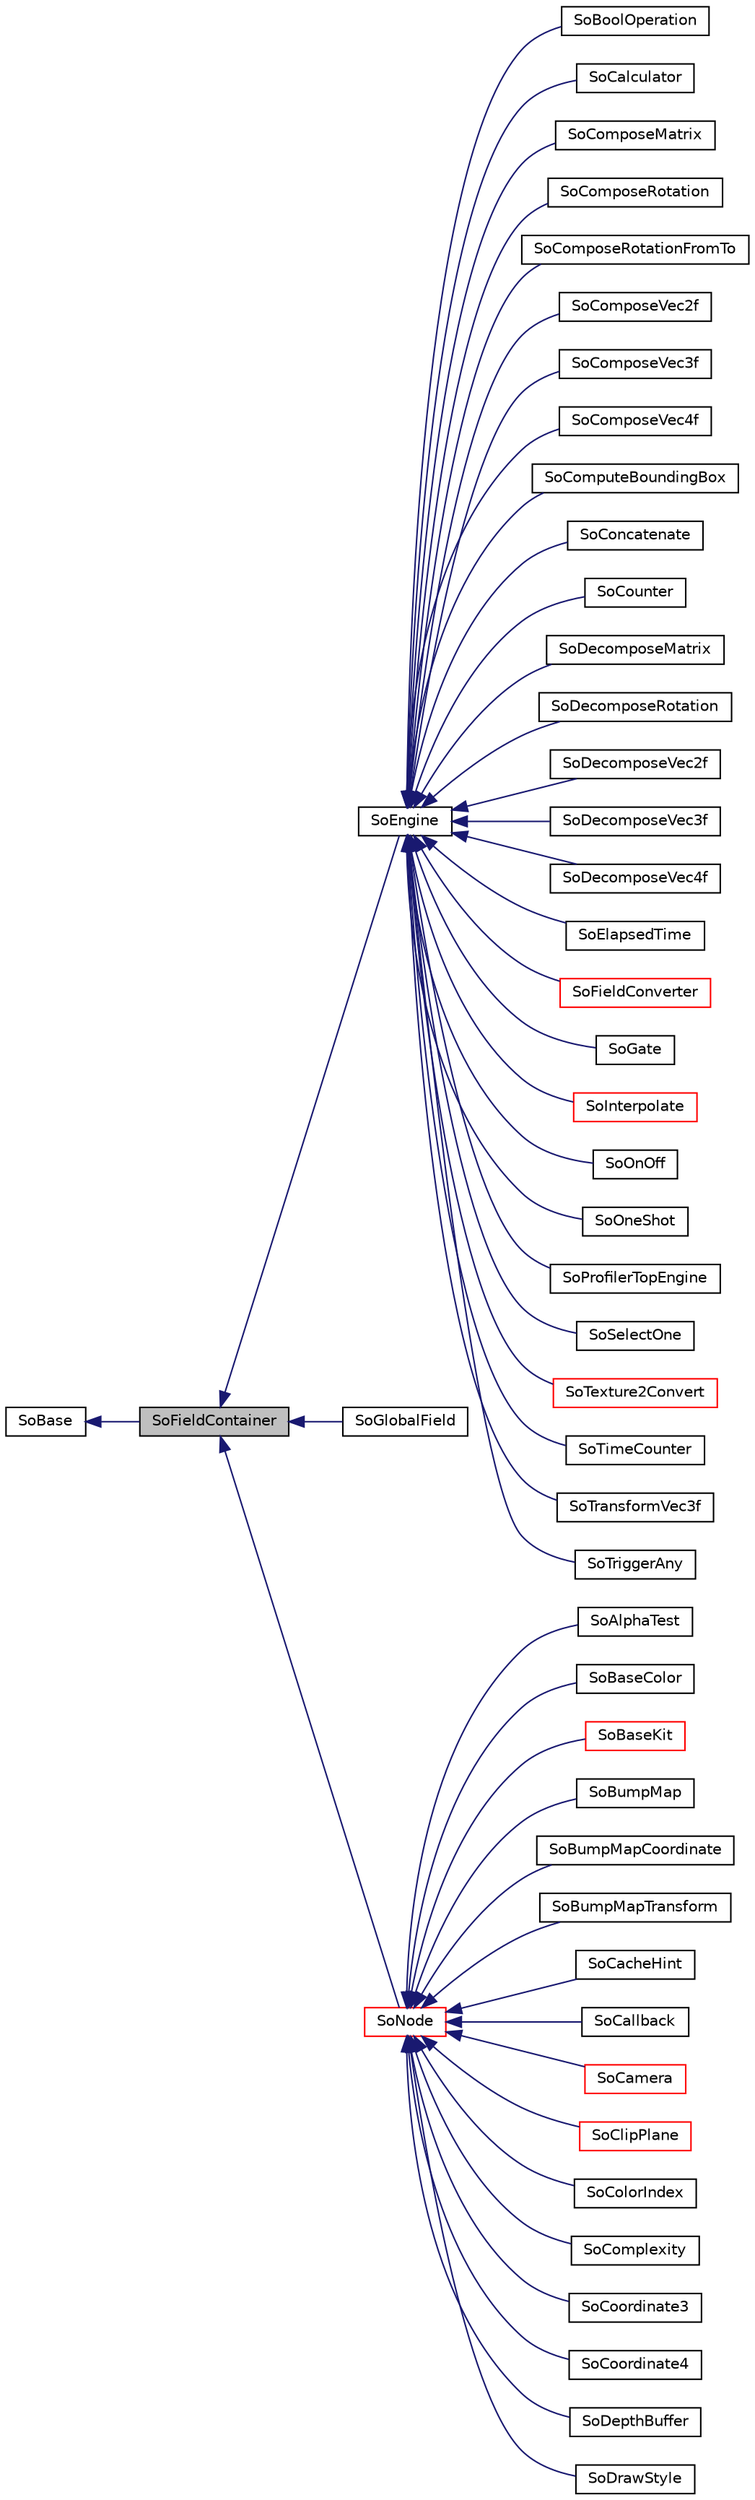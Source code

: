 digraph "SoFieldContainer"
{
 // LATEX_PDF_SIZE
  edge [fontname="Helvetica",fontsize="10",labelfontname="Helvetica",labelfontsize="10"];
  node [fontname="Helvetica",fontsize="10",shape=record];
  rankdir="LR";
  Node1 [label="SoFieldContainer",height=0.2,width=0.4,color="black", fillcolor="grey75", style="filled", fontcolor="black",tooltip="The SoFieldContainer class is a base class for all classes that contain fields."];
  Node2 -> Node1 [dir="back",color="midnightblue",fontsize="10",style="solid",fontname="Helvetica"];
  Node2 [label="SoBase",height=0.2,width=0.4,color="black", fillcolor="white", style="filled",URL="$classSoBase.html",tooltip="The SoBase class is the top-level superclass for a number of class-hierarchies."];
  Node1 -> Node3 [dir="back",color="midnightblue",fontsize="10",style="solid",fontname="Helvetica"];
  Node3 [label="SoEngine",height=0.2,width=0.4,color="black", fillcolor="white", style="filled",URL="$classSoEngine.html",tooltip="SoEngine is the base class for Coin engines."];
  Node3 -> Node4 [dir="back",color="midnightblue",fontsize="10",style="solid",fontname="Helvetica"];
  Node4 [label="SoBoolOperation",height=0.2,width=0.4,color="black", fillcolor="white", style="filled",URL="$classSoBoolOperation.html",tooltip="The SoBoolOperation engine evaluates expressions of boolean logic."];
  Node3 -> Node5 [dir="back",color="midnightblue",fontsize="10",style="solid",fontname="Helvetica"];
  Node5 [label="SoCalculator",height=0.2,width=0.4,color="black", fillcolor="white", style="filled",URL="$classSoCalculator.html",tooltip="General purpose calculator for floats and 3D float vectors."];
  Node3 -> Node6 [dir="back",color="midnightblue",fontsize="10",style="solid",fontname="Helvetica"];
  Node6 [label="SoComposeMatrix",height=0.2,width=0.4,color="black", fillcolor="white", style="filled",URL="$classSoComposeMatrix.html",tooltip="The SoComposeMatrix class is used to compose a matrix from miscellaneous transformations."];
  Node3 -> Node7 [dir="back",color="midnightblue",fontsize="10",style="solid",fontname="Helvetica"];
  Node7 [label="SoComposeRotation",height=0.2,width=0.4,color="black", fillcolor="white", style="filled",URL="$classSoComposeRotation.html",tooltip="The SoComposeRotation class is used to compose rotations from angle and axis."];
  Node3 -> Node8 [dir="back",color="midnightblue",fontsize="10",style="solid",fontname="Helvetica"];
  Node8 [label="SoComposeRotationFromTo",height=0.2,width=0.4,color="black", fillcolor="white", style="filled",URL="$classSoComposeRotationFromTo.html",tooltip="The SoComposeRotationFromTo class is used to compose rotations based on from and to vectors."];
  Node3 -> Node9 [dir="back",color="midnightblue",fontsize="10",style="solid",fontname="Helvetica"];
  Node9 [label="SoComposeVec2f",height=0.2,width=0.4,color="black", fillcolor="white", style="filled",URL="$classSoComposeVec2f.html",tooltip="The SoComposeVec2f class is used to compose 2D vectors from two floats."];
  Node3 -> Node10 [dir="back",color="midnightblue",fontsize="10",style="solid",fontname="Helvetica"];
  Node10 [label="SoComposeVec3f",height=0.2,width=0.4,color="black", fillcolor="white", style="filled",URL="$classSoComposeVec3f.html",tooltip="The SoComposeVec3f class is used to compose 3D vectors from floats."];
  Node3 -> Node11 [dir="back",color="midnightblue",fontsize="10",style="solid",fontname="Helvetica"];
  Node11 [label="SoComposeVec4f",height=0.2,width=0.4,color="black", fillcolor="white", style="filled",URL="$classSoComposeVec4f.html",tooltip="The SoComposeVec4f class is used to compose 4D vectors from four floats."];
  Node3 -> Node12 [dir="back",color="midnightblue",fontsize="10",style="solid",fontname="Helvetica"];
  Node12 [label="SoComputeBoundingBox",height=0.2,width=0.4,color="black", fillcolor="white", style="filled",URL="$classSoComputeBoundingBox.html",tooltip="The SoComputeBoundingBox class is used to calculate a bounding box."];
  Node3 -> Node13 [dir="back",color="midnightblue",fontsize="10",style="solid",fontname="Helvetica"];
  Node13 [label="SoConcatenate",height=0.2,width=0.4,color="black", fillcolor="white", style="filled",URL="$classSoConcatenate.html",tooltip="The SoConcatenate class is used to concatenate several inputs into one output."];
  Node3 -> Node14 [dir="back",color="midnightblue",fontsize="10",style="solid",fontname="Helvetica"];
  Node14 [label="SoCounter",height=0.2,width=0.4,color="black", fillcolor="white", style="filled",URL="$classSoCounter.html",tooltip="The SoCounter class is an integer counter engine."];
  Node3 -> Node15 [dir="back",color="midnightblue",fontsize="10",style="solid",fontname="Helvetica"];
  Node15 [label="SoDecomposeMatrix",height=0.2,width=0.4,color="black", fillcolor="white", style="filled",URL="$classSoDecomposeMatrix.html",tooltip="The SoDecomposeMatrix class is used to decompose a matrix into simple transformations."];
  Node3 -> Node16 [dir="back",color="midnightblue",fontsize="10",style="solid",fontname="Helvetica"];
  Node16 [label="SoDecomposeRotation",height=0.2,width=0.4,color="black", fillcolor="white", style="filled",URL="$classSoDecomposeRotation.html",tooltip="The SoDecomposeRotation class is used to decompose a rotation into angle and axis."];
  Node3 -> Node17 [dir="back",color="midnightblue",fontsize="10",style="solid",fontname="Helvetica"];
  Node17 [label="SoDecomposeVec2f",height=0.2,width=0.4,color="black", fillcolor="white", style="filled",URL="$classSoDecomposeVec2f.html",tooltip="The SoDecomposeVec2f class is used to decompose 2D vectors into two floats."];
  Node3 -> Node18 [dir="back",color="midnightblue",fontsize="10",style="solid",fontname="Helvetica"];
  Node18 [label="SoDecomposeVec3f",height=0.2,width=0.4,color="black", fillcolor="white", style="filled",URL="$classSoDecomposeVec3f.html",tooltip="The SoDecomposeVec3f class is used to decompose 3D vectors into three floats."];
  Node3 -> Node19 [dir="back",color="midnightblue",fontsize="10",style="solid",fontname="Helvetica"];
  Node19 [label="SoDecomposeVec4f",height=0.2,width=0.4,color="black", fillcolor="white", style="filled",URL="$classSoDecomposeVec4f.html",tooltip="The SoDecomposeVec4f class is used to decompose 4D vectors into four floats."];
  Node3 -> Node20 [dir="back",color="midnightblue",fontsize="10",style="solid",fontname="Helvetica"];
  Node20 [label="SoElapsedTime",height=0.2,width=0.4,color="black", fillcolor="white", style="filled",URL="$classSoElapsedTime.html",tooltip="The SoElapsedTime class is a controllable time source engine."];
  Node3 -> Node21 [dir="back",color="midnightblue",fontsize="10",style="solid",fontname="Helvetica"];
  Node21 [label="SoFieldConverter",height=0.2,width=0.4,color="red", fillcolor="white", style="filled",URL="$classSoFieldConverter.html",tooltip="The SoFieldConverter class is the abstract base class for field converters."];
  Node3 -> Node23 [dir="back",color="midnightblue",fontsize="10",style="solid",fontname="Helvetica"];
  Node23 [label="SoGate",height=0.2,width=0.4,color="black", fillcolor="white", style="filled",URL="$classSoGate.html",tooltip="The SoGate class is used to selectively copy values from input to output."];
  Node3 -> Node24 [dir="back",color="midnightblue",fontsize="10",style="solid",fontname="Helvetica"];
  Node24 [label="SoInterpolate",height=0.2,width=0.4,color="red", fillcolor="white", style="filled",URL="$classSoInterpolate.html",tooltip="The SoInterpolate class is the base class for all interpolator engines."];
  Node3 -> Node30 [dir="back",color="midnightblue",fontsize="10",style="solid",fontname="Helvetica"];
  Node30 [label="SoOnOff",height=0.2,width=0.4,color="black", fillcolor="white", style="filled",URL="$classSoOnOff.html",tooltip="The SoOnOff engine is a simple on/off switch."];
  Node3 -> Node31 [dir="back",color="midnightblue",fontsize="10",style="solid",fontname="Helvetica"];
  Node31 [label="SoOneShot",height=0.2,width=0.4,color="black", fillcolor="white", style="filled",URL="$classSoOneShot.html",tooltip="The SoOneShot class is a timer that runs for a configurable time and then stops."];
  Node3 -> Node32 [dir="back",color="midnightblue",fontsize="10",style="solid",fontname="Helvetica"];
  Node32 [label="SoProfilerTopEngine",height=0.2,width=0.4,color="black", fillcolor="white", style="filled",URL="$classSoProfilerTopEngine.html",tooltip="The SoProfilerTopEngine class is yet to be documented."];
  Node3 -> Node33 [dir="back",color="midnightblue",fontsize="10",style="solid",fontname="Helvetica"];
  Node33 [label="SoSelectOne",height=0.2,width=0.4,color="black", fillcolor="white", style="filled",URL="$classSoSelectOne.html",tooltip="The SoSelectOne class is used to select one value from a set of values."];
  Node3 -> Node34 [dir="back",color="midnightblue",fontsize="10",style="solid",fontname="Helvetica"];
  Node34 [label="SoTexture2Convert",height=0.2,width=0.4,color="red", fillcolor="white", style="filled",URL="$classSoTexture2Convert.html",tooltip="Abstract base class for texture filtering engines."];
  Node3 -> Node36 [dir="back",color="midnightblue",fontsize="10",style="solid",fontname="Helvetica"];
  Node36 [label="SoTimeCounter",height=0.2,width=0.4,color="black", fillcolor="white", style="filled",URL="$classSoTimeCounter.html",tooltip="The SoTimeCounter class is an integer counter engine."];
  Node3 -> Node37 [dir="back",color="midnightblue",fontsize="10",style="solid",fontname="Helvetica"];
  Node37 [label="SoTransformVec3f",height=0.2,width=0.4,color="black", fillcolor="white", style="filled",URL="$classSoTransformVec3f.html",tooltip="The SoTransformVec3f class transforms 3D vectors by a matrix."];
  Node3 -> Node38 [dir="back",color="midnightblue",fontsize="10",style="solid",fontname="Helvetica"];
  Node38 [label="SoTriggerAny",height=0.2,width=0.4,color="black", fillcolor="white", style="filled",URL="$classSoTriggerAny.html",tooltip="The SoTriggerAny class is a fan-in engine for triggers."];
  Node1 -> Node39 [dir="back",color="midnightblue",fontsize="10",style="solid",fontname="Helvetica"];
  Node39 [label="SoGlobalField",height=0.2,width=0.4,color="black", fillcolor="white", style="filled",URL="$classSoGlobalField.html",tooltip=" "];
  Node1 -> Node40 [dir="back",color="midnightblue",fontsize="10",style="solid",fontname="Helvetica"];
  Node40 [label="SoNode",height=0.2,width=0.4,color="red", fillcolor="white", style="filled",URL="$classSoNode.html",tooltip="The SoNode class is the base class for nodes used in scene graphs."];
  Node40 -> Node41 [dir="back",color="midnightblue",fontsize="10",style="solid",fontname="Helvetica"];
  Node41 [label="SoAlphaTest",height=0.2,width=0.4,color="black", fillcolor="white", style="filled",URL="$classSoAlphaTest.html",tooltip="The SoAlphaTest class is a node used to control the GL alpha test function."];
  Node40 -> Node42 [dir="back",color="midnightblue",fontsize="10",style="solid",fontname="Helvetica"];
  Node42 [label="SoBaseColor",height=0.2,width=0.4,color="black", fillcolor="white", style="filled",URL="$classSoBaseColor.html",tooltip="The SoBaseColor class provides a node type for convenient setting of the base material color."];
  Node40 -> Node43 [dir="back",color="midnightblue",fontsize="10",style="solid",fontname="Helvetica"];
  Node43 [label="SoBaseKit",height=0.2,width=0.4,color="red", fillcolor="white", style="filled",URL="$classSoBaseKit.html",tooltip=" "];
  Node40 -> Node81 [dir="back",color="midnightblue",fontsize="10",style="solid",fontname="Helvetica"];
  Node81 [label="SoBumpMap",height=0.2,width=0.4,color="black", fillcolor="white", style="filled",URL="$classSoBumpMap.html",tooltip="The SoBumpMap class is used to map a bump map onto subsequent shapes."];
  Node40 -> Node82 [dir="back",color="midnightblue",fontsize="10",style="solid",fontname="Helvetica"];
  Node82 [label="SoBumpMapCoordinate",height=0.2,width=0.4,color="black", fillcolor="white", style="filled",URL="$classSoBumpMapCoordinate.html",tooltip="The SoBumpMapCoordinate class is a node for providing bump map coordinates to shape nodes."];
  Node40 -> Node83 [dir="back",color="midnightblue",fontsize="10",style="solid",fontname="Helvetica"];
  Node83 [label="SoBumpMapTransform",height=0.2,width=0.4,color="black", fillcolor="white", style="filled",URL="$classSoBumpMapTransform.html",tooltip="The SoBumpMapTransform class is used to define 2D bump map transformations."];
  Node40 -> Node84 [dir="back",color="midnightblue",fontsize="10",style="solid",fontname="Helvetica"];
  Node84 [label="SoCacheHint",height=0.2,width=0.4,color="black", fillcolor="white", style="filled",URL="$classSoCacheHint.html",tooltip="The SoCacheHint class is a node containing hints about how to cache geometry."];
  Node40 -> Node85 [dir="back",color="midnightblue",fontsize="10",style="solid",fontname="Helvetica"];
  Node85 [label="SoCallback",height=0.2,width=0.4,color="black", fillcolor="white", style="filled",URL="$classSoCallback.html",tooltip="The SoCallback class is a node type which provides a means of setting callback hooks in the scene gra..."];
  Node40 -> Node86 [dir="back",color="midnightblue",fontsize="10",style="solid",fontname="Helvetica"];
  Node86 [label="SoCamera",height=0.2,width=0.4,color="red", fillcolor="white", style="filled",URL="$classSoCamera.html",tooltip="The SoCamera class is the abstract base class for camera definition nodes."];
  Node40 -> Node91 [dir="back",color="midnightblue",fontsize="10",style="solid",fontname="Helvetica"];
  Node91 [label="SoClipPlane",height=0.2,width=0.4,color="red", fillcolor="white", style="filled",URL="$classSoClipPlane.html",tooltip="The SoClipPlane class is a node type for specifying clipping planes."];
  Node40 -> Node93 [dir="back",color="midnightblue",fontsize="10",style="solid",fontname="Helvetica"];
  Node93 [label="SoColorIndex",height=0.2,width=0.4,color="black", fillcolor="white", style="filled",URL="$classSoColorIndex.html",tooltip="The SoColorIndex class is used to specify color indices for subsequent shapes."];
  Node40 -> Node94 [dir="back",color="midnightblue",fontsize="10",style="solid",fontname="Helvetica"];
  Node94 [label="SoComplexity",height=0.2,width=0.4,color="black", fillcolor="white", style="filled",URL="$classSoComplexity.html",tooltip="The SoComplexity class is a node type which is used to set the trade-off between quality and performa..."];
  Node40 -> Node95 [dir="back",color="midnightblue",fontsize="10",style="solid",fontname="Helvetica"];
  Node95 [label="SoCoordinate3",height=0.2,width=0.4,color="black", fillcolor="white", style="filled",URL="$classSoCoordinate3.html",tooltip="The SoCoordinate3 class is a node for providing coordinates to shape nodes."];
  Node40 -> Node96 [dir="back",color="midnightblue",fontsize="10",style="solid",fontname="Helvetica"];
  Node96 [label="SoCoordinate4",height=0.2,width=0.4,color="black", fillcolor="white", style="filled",URL="$classSoCoordinate4.html",tooltip="The SoCoordinate4 class is a node for providing coordinates to shape nodes."];
  Node40 -> Node97 [dir="back",color="midnightblue",fontsize="10",style="solid",fontname="Helvetica"];
  Node97 [label="SoDepthBuffer",height=0.2,width=0.4,color="black", fillcolor="white", style="filled",URL="$classSoDepthBuffer.html",tooltip="The SoDepthBuffer class is a node used to control the GL depth buffer."];
  Node40 -> Node98 [dir="back",color="midnightblue",fontsize="10",style="solid",fontname="Helvetica"];
  Node98 [label="SoDrawStyle",height=0.2,width=0.4,color="black", fillcolor="white", style="filled",URL="$classSoDrawStyle.html",tooltip="The SoDrawStyle class specifies common rendering properties for shapes."];
}
